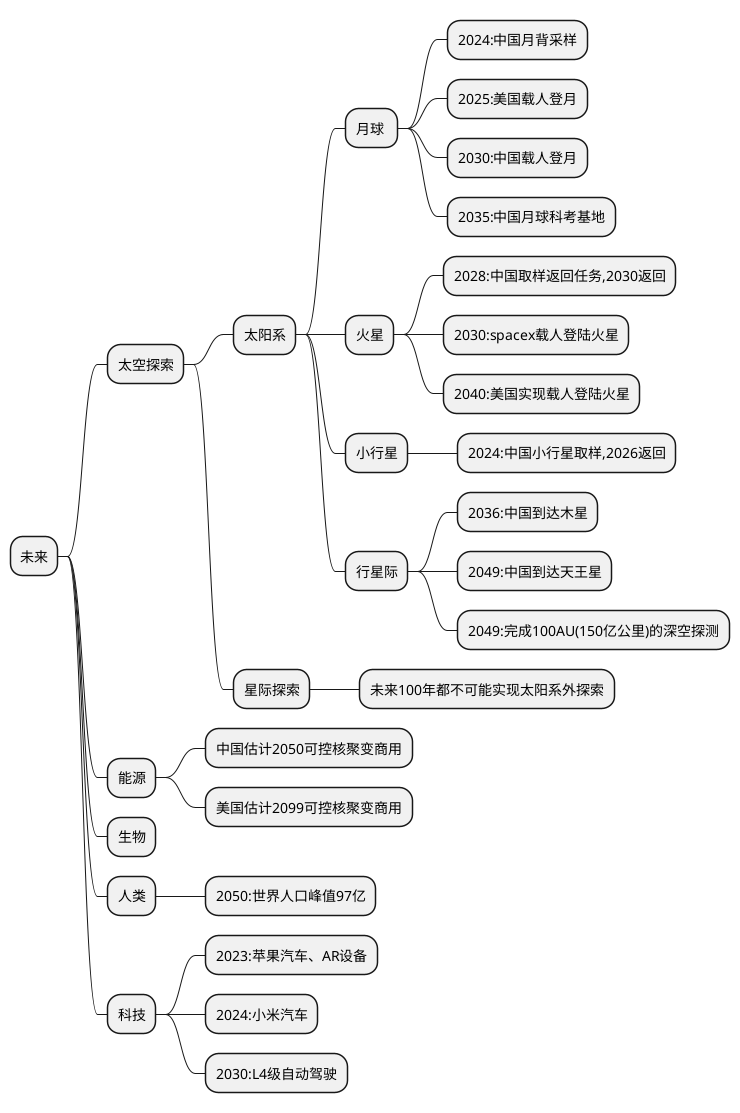 @startmindmap 未来
* 未来

** 太空探索
*** 太阳系
**** 月球 
***** 2024:中国月背采样
***** 2025:美国载人登月
***** 2030:中国载人登月
***** 2035:中国月球科考基地
**** 火星
***** 2028:中国取样返回任务,2030返回
***** 2030:spacex载人登陆火星
***** 2040:美国实现载人登陆火星
**** 小行星
***** 2024:中国小行星取样,2026返回
**** 行星际
***** 2036:中国到达木星
***** 2049:中国到达天王星
***** 2049:完成100AU(150亿公里)的深空探测
*** 星际探索
**** 未来100年都不可能实现太阳系外探索

** 能源
*** 中国估计2050可控核聚变商用
*** 美国估计2099可控核聚变商用

** 生物

** 人类
*** 2050:世界人口峰值97亿

** 科技
*** 2023:苹果汽车、AR设备
*** 2024:小米汽车
*** 2030:L4级自动驾驶
@endmindmap